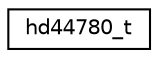 digraph "Graphical Class Hierarchy"
{
 // LATEX_PDF_SIZE
  edge [fontname="Helvetica",fontsize="10",labelfontname="Helvetica",labelfontsize="10"];
  node [fontname="Helvetica",fontsize="10",shape=record];
  rankdir="LR";
  Node0 [label="hd44780_t",height=0.2,width=0.4,color="black", fillcolor="white", style="filled",URL="$structhd44780__t.html",tooltip="Device descriptor for HD44780 LCD."];
}
